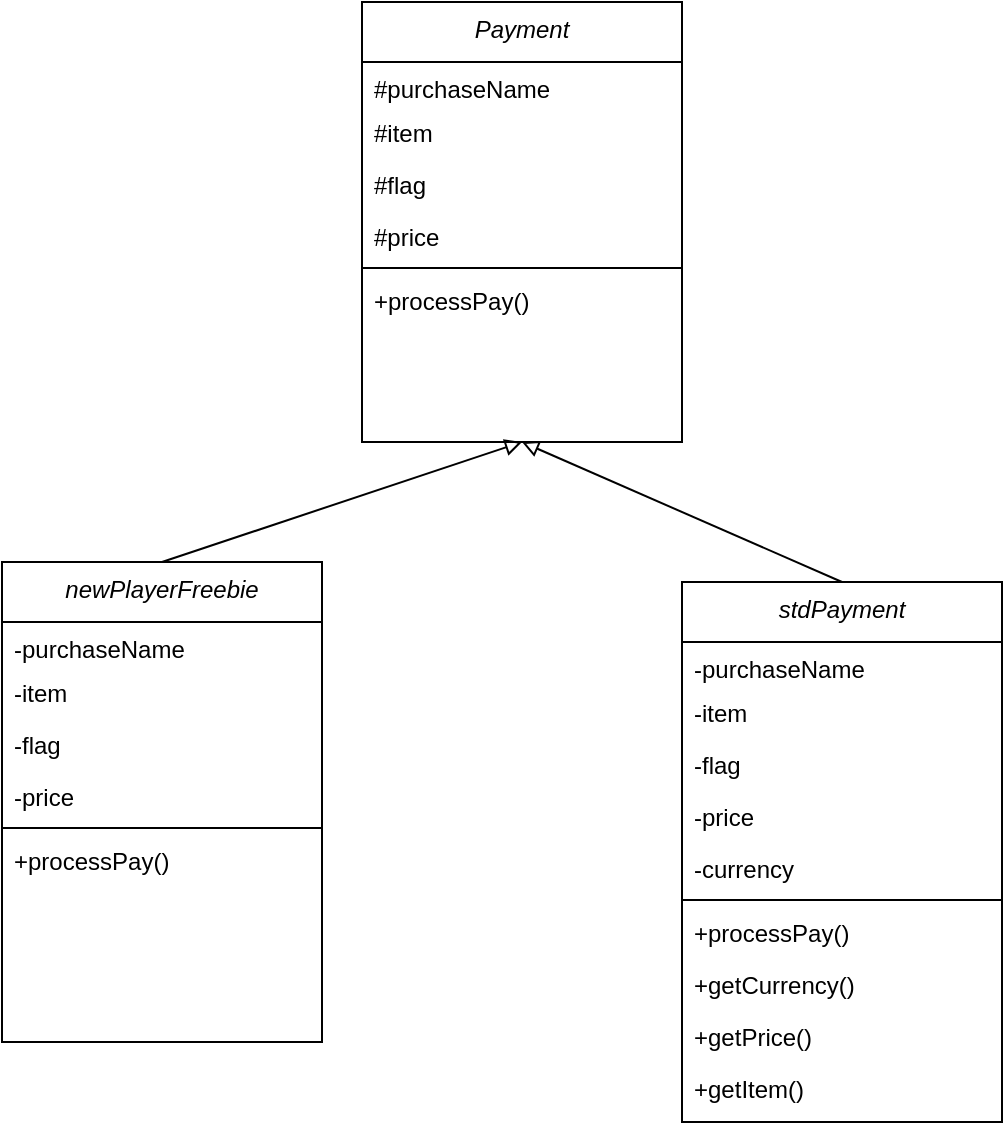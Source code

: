 <mxfile version="22.1.4" type="github">
  <diagram id="C5RBs43oDa-KdzZeNtuy" name="Page-1">
    <mxGraphModel dx="989" dy="545" grid="1" gridSize="10" guides="1" tooltips="1" connect="1" arrows="1" fold="1" page="1" pageScale="1" pageWidth="827" pageHeight="1169" math="0" shadow="0">
      <root>
        <mxCell id="WIyWlLk6GJQsqaUBKTNV-0" />
        <mxCell id="WIyWlLk6GJQsqaUBKTNV-1" parent="WIyWlLk6GJQsqaUBKTNV-0" />
        <mxCell id="zkfFHV4jXpPFQw0GAbJ--0" value="Payment" style="swimlane;fontStyle=2;align=center;verticalAlign=top;childLayout=stackLayout;horizontal=1;startSize=30;horizontalStack=0;resizeParent=1;resizeLast=0;collapsible=1;marginBottom=0;rounded=0;shadow=0;strokeWidth=1;" parent="WIyWlLk6GJQsqaUBKTNV-1" vertex="1">
          <mxGeometry x="280" y="50" width="160" height="220" as="geometry">
            <mxRectangle x="230" y="140" width="160" height="26" as="alternateBounds" />
          </mxGeometry>
        </mxCell>
        <mxCell id="zkfFHV4jXpPFQw0GAbJ--1" value="#purchaseName" style="text;align=left;verticalAlign=top;spacingLeft=4;spacingRight=4;overflow=hidden;rotatable=0;points=[[0,0.5],[1,0.5]];portConstraint=eastwest;" parent="zkfFHV4jXpPFQw0GAbJ--0" vertex="1">
          <mxGeometry y="30" width="160" height="22" as="geometry" />
        </mxCell>
        <mxCell id="zkfFHV4jXpPFQw0GAbJ--2" value="#item" style="text;align=left;verticalAlign=top;spacingLeft=4;spacingRight=4;overflow=hidden;rotatable=0;points=[[0,0.5],[1,0.5]];portConstraint=eastwest;rounded=0;shadow=0;html=0;" parent="zkfFHV4jXpPFQw0GAbJ--0" vertex="1">
          <mxGeometry y="52" width="160" height="26" as="geometry" />
        </mxCell>
        <mxCell id="zkfFHV4jXpPFQw0GAbJ--3" value="#flag" style="text;align=left;verticalAlign=top;spacingLeft=4;spacingRight=4;overflow=hidden;rotatable=0;points=[[0,0.5],[1,0.5]];portConstraint=eastwest;rounded=0;shadow=0;html=0;" parent="zkfFHV4jXpPFQw0GAbJ--0" vertex="1">
          <mxGeometry y="78" width="160" height="26" as="geometry" />
        </mxCell>
        <mxCell id="34grZeJbY1Qjgrxhlr4V-40" value="#price" style="text;align=left;verticalAlign=top;spacingLeft=4;spacingRight=4;overflow=hidden;rotatable=0;points=[[0,0.5],[1,0.5]];portConstraint=eastwest;rounded=0;shadow=0;html=0;" vertex="1" parent="zkfFHV4jXpPFQw0GAbJ--0">
          <mxGeometry y="104" width="160" height="26" as="geometry" />
        </mxCell>
        <mxCell id="zkfFHV4jXpPFQw0GAbJ--4" value="" style="line;html=1;strokeWidth=1;align=left;verticalAlign=middle;spacingTop=-1;spacingLeft=3;spacingRight=3;rotatable=0;labelPosition=right;points=[];portConstraint=eastwest;" parent="zkfFHV4jXpPFQw0GAbJ--0" vertex="1">
          <mxGeometry y="130" width="160" height="6" as="geometry" />
        </mxCell>
        <mxCell id="34grZeJbY1Qjgrxhlr4V-42" value="+processPay()" style="text;align=left;verticalAlign=top;spacingLeft=4;spacingRight=4;overflow=hidden;rotatable=0;points=[[0,0.5],[1,0.5]];portConstraint=eastwest;rounded=0;shadow=0;html=0;" vertex="1" parent="zkfFHV4jXpPFQw0GAbJ--0">
          <mxGeometry y="136" width="160" height="26" as="geometry" />
        </mxCell>
        <mxCell id="34grZeJbY1Qjgrxhlr4V-15" value="newPlayerFreebie" style="swimlane;fontStyle=2;align=center;verticalAlign=top;childLayout=stackLayout;horizontal=1;startSize=30;horizontalStack=0;resizeParent=1;resizeLast=0;collapsible=1;marginBottom=0;rounded=0;shadow=0;strokeWidth=1;" vertex="1" parent="WIyWlLk6GJQsqaUBKTNV-1">
          <mxGeometry x="100" y="330" width="160" height="240" as="geometry">
            <mxRectangle x="230" y="140" width="160" height="26" as="alternateBounds" />
          </mxGeometry>
        </mxCell>
        <mxCell id="34grZeJbY1Qjgrxhlr4V-16" value="-purchaseName" style="text;align=left;verticalAlign=top;spacingLeft=4;spacingRight=4;overflow=hidden;rotatable=0;points=[[0,0.5],[1,0.5]];portConstraint=eastwest;" vertex="1" parent="34grZeJbY1Qjgrxhlr4V-15">
          <mxGeometry y="30" width="160" height="22" as="geometry" />
        </mxCell>
        <mxCell id="34grZeJbY1Qjgrxhlr4V-17" value="-item" style="text;align=left;verticalAlign=top;spacingLeft=4;spacingRight=4;overflow=hidden;rotatable=0;points=[[0,0.5],[1,0.5]];portConstraint=eastwest;rounded=0;shadow=0;html=0;" vertex="1" parent="34grZeJbY1Qjgrxhlr4V-15">
          <mxGeometry y="52" width="160" height="26" as="geometry" />
        </mxCell>
        <mxCell id="34grZeJbY1Qjgrxhlr4V-18" value="-flag" style="text;align=left;verticalAlign=top;spacingLeft=4;spacingRight=4;overflow=hidden;rotatable=0;points=[[0,0.5],[1,0.5]];portConstraint=eastwest;rounded=0;shadow=0;html=0;" vertex="1" parent="34grZeJbY1Qjgrxhlr4V-15">
          <mxGeometry y="78" width="160" height="26" as="geometry" />
        </mxCell>
        <mxCell id="34grZeJbY1Qjgrxhlr4V-43" value="-price" style="text;align=left;verticalAlign=top;spacingLeft=4;spacingRight=4;overflow=hidden;rotatable=0;points=[[0,0.5],[1,0.5]];portConstraint=eastwest;rounded=0;shadow=0;html=0;" vertex="1" parent="34grZeJbY1Qjgrxhlr4V-15">
          <mxGeometry y="104" width="160" height="26" as="geometry" />
        </mxCell>
        <mxCell id="34grZeJbY1Qjgrxhlr4V-19" value="" style="line;html=1;strokeWidth=1;align=left;verticalAlign=middle;spacingTop=-1;spacingLeft=3;spacingRight=3;rotatable=0;labelPosition=right;points=[];portConstraint=eastwest;" vertex="1" parent="34grZeJbY1Qjgrxhlr4V-15">
          <mxGeometry y="130" width="160" height="6" as="geometry" />
        </mxCell>
        <mxCell id="34grZeJbY1Qjgrxhlr4V-46" value="+processPay()" style="text;align=left;verticalAlign=top;spacingLeft=4;spacingRight=4;overflow=hidden;rotatable=0;points=[[0,0.5],[1,0.5]];portConstraint=eastwest;rounded=0;shadow=0;html=0;" vertex="1" parent="34grZeJbY1Qjgrxhlr4V-15">
          <mxGeometry y="136" width="160" height="26" as="geometry" />
        </mxCell>
        <mxCell id="34grZeJbY1Qjgrxhlr4V-30" value="" style="endArrow=block;html=1;rounded=0;exitX=0.5;exitY=0;exitDx=0;exitDy=0;entryX=0.5;entryY=1;entryDx=0;entryDy=0;endFill=0;" edge="1" parent="WIyWlLk6GJQsqaUBKTNV-1" source="34grZeJbY1Qjgrxhlr4V-15" target="zkfFHV4jXpPFQw0GAbJ--0">
          <mxGeometry width="50" height="50" relative="1" as="geometry">
            <mxPoint x="320" y="340" as="sourcePoint" />
            <mxPoint x="370" y="290" as="targetPoint" />
          </mxGeometry>
        </mxCell>
        <mxCell id="34grZeJbY1Qjgrxhlr4V-31" value="" style="endArrow=block;html=1;rounded=0;exitX=0.5;exitY=0;exitDx=0;exitDy=0;entryX=0.5;entryY=1;entryDx=0;entryDy=0;endFill=0;" edge="1" parent="WIyWlLk6GJQsqaUBKTNV-1" target="zkfFHV4jXpPFQw0GAbJ--0">
          <mxGeometry width="50" height="50" relative="1" as="geometry">
            <mxPoint x="520.0" y="340" as="sourcePoint" />
            <mxPoint x="370" y="210" as="targetPoint" />
          </mxGeometry>
        </mxCell>
        <mxCell id="34grZeJbY1Qjgrxhlr4V-47" value="stdPayment" style="swimlane;fontStyle=2;align=center;verticalAlign=top;childLayout=stackLayout;horizontal=1;startSize=30;horizontalStack=0;resizeParent=1;resizeLast=0;collapsible=1;marginBottom=0;rounded=0;shadow=0;strokeWidth=1;" vertex="1" parent="WIyWlLk6GJQsqaUBKTNV-1">
          <mxGeometry x="440" y="340" width="160" height="270" as="geometry">
            <mxRectangle x="230" y="140" width="160" height="26" as="alternateBounds" />
          </mxGeometry>
        </mxCell>
        <mxCell id="34grZeJbY1Qjgrxhlr4V-48" value="-purchaseName" style="text;align=left;verticalAlign=top;spacingLeft=4;spacingRight=4;overflow=hidden;rotatable=0;points=[[0,0.5],[1,0.5]];portConstraint=eastwest;" vertex="1" parent="34grZeJbY1Qjgrxhlr4V-47">
          <mxGeometry y="30" width="160" height="22" as="geometry" />
        </mxCell>
        <mxCell id="34grZeJbY1Qjgrxhlr4V-49" value="-item" style="text;align=left;verticalAlign=top;spacingLeft=4;spacingRight=4;overflow=hidden;rotatable=0;points=[[0,0.5],[1,0.5]];portConstraint=eastwest;rounded=0;shadow=0;html=0;" vertex="1" parent="34grZeJbY1Qjgrxhlr4V-47">
          <mxGeometry y="52" width="160" height="26" as="geometry" />
        </mxCell>
        <mxCell id="34grZeJbY1Qjgrxhlr4V-50" value="-flag" style="text;align=left;verticalAlign=top;spacingLeft=4;spacingRight=4;overflow=hidden;rotatable=0;points=[[0,0.5],[1,0.5]];portConstraint=eastwest;rounded=0;shadow=0;html=0;" vertex="1" parent="34grZeJbY1Qjgrxhlr4V-47">
          <mxGeometry y="78" width="160" height="26" as="geometry" />
        </mxCell>
        <mxCell id="34grZeJbY1Qjgrxhlr4V-51" value="-price" style="text;align=left;verticalAlign=top;spacingLeft=4;spacingRight=4;overflow=hidden;rotatable=0;points=[[0,0.5],[1,0.5]];portConstraint=eastwest;rounded=0;shadow=0;html=0;" vertex="1" parent="34grZeJbY1Qjgrxhlr4V-47">
          <mxGeometry y="104" width="160" height="26" as="geometry" />
        </mxCell>
        <mxCell id="34grZeJbY1Qjgrxhlr4V-54" value="-currency" style="text;align=left;verticalAlign=top;spacingLeft=4;spacingRight=4;overflow=hidden;rotatable=0;points=[[0,0.5],[1,0.5]];portConstraint=eastwest;rounded=0;shadow=0;html=0;" vertex="1" parent="34grZeJbY1Qjgrxhlr4V-47">
          <mxGeometry y="130" width="160" height="26" as="geometry" />
        </mxCell>
        <mxCell id="34grZeJbY1Qjgrxhlr4V-52" value="" style="line;html=1;strokeWidth=1;align=left;verticalAlign=middle;spacingTop=-1;spacingLeft=3;spacingRight=3;rotatable=0;labelPosition=right;points=[];portConstraint=eastwest;" vertex="1" parent="34grZeJbY1Qjgrxhlr4V-47">
          <mxGeometry y="156" width="160" height="6" as="geometry" />
        </mxCell>
        <mxCell id="34grZeJbY1Qjgrxhlr4V-53" value="+processPay()" style="text;align=left;verticalAlign=top;spacingLeft=4;spacingRight=4;overflow=hidden;rotatable=0;points=[[0,0.5],[1,0.5]];portConstraint=eastwest;rounded=0;shadow=0;html=0;" vertex="1" parent="34grZeJbY1Qjgrxhlr4V-47">
          <mxGeometry y="162" width="160" height="26" as="geometry" />
        </mxCell>
        <mxCell id="34grZeJbY1Qjgrxhlr4V-55" value="+getCurrency()" style="text;align=left;verticalAlign=top;spacingLeft=4;spacingRight=4;overflow=hidden;rotatable=0;points=[[0,0.5],[1,0.5]];portConstraint=eastwest;rounded=0;shadow=0;html=0;" vertex="1" parent="34grZeJbY1Qjgrxhlr4V-47">
          <mxGeometry y="188" width="160" height="26" as="geometry" />
        </mxCell>
        <mxCell id="34grZeJbY1Qjgrxhlr4V-56" value="+getPrice()" style="text;align=left;verticalAlign=top;spacingLeft=4;spacingRight=4;overflow=hidden;rotatable=0;points=[[0,0.5],[1,0.5]];portConstraint=eastwest;rounded=0;shadow=0;html=0;" vertex="1" parent="34grZeJbY1Qjgrxhlr4V-47">
          <mxGeometry y="214" width="160" height="26" as="geometry" />
        </mxCell>
        <mxCell id="34grZeJbY1Qjgrxhlr4V-57" value="+getItem()" style="text;align=left;verticalAlign=top;spacingLeft=4;spacingRight=4;overflow=hidden;rotatable=0;points=[[0,0.5],[1,0.5]];portConstraint=eastwest;rounded=0;shadow=0;html=0;" vertex="1" parent="34grZeJbY1Qjgrxhlr4V-47">
          <mxGeometry y="240" width="160" height="26" as="geometry" />
        </mxCell>
      </root>
    </mxGraphModel>
  </diagram>
</mxfile>
